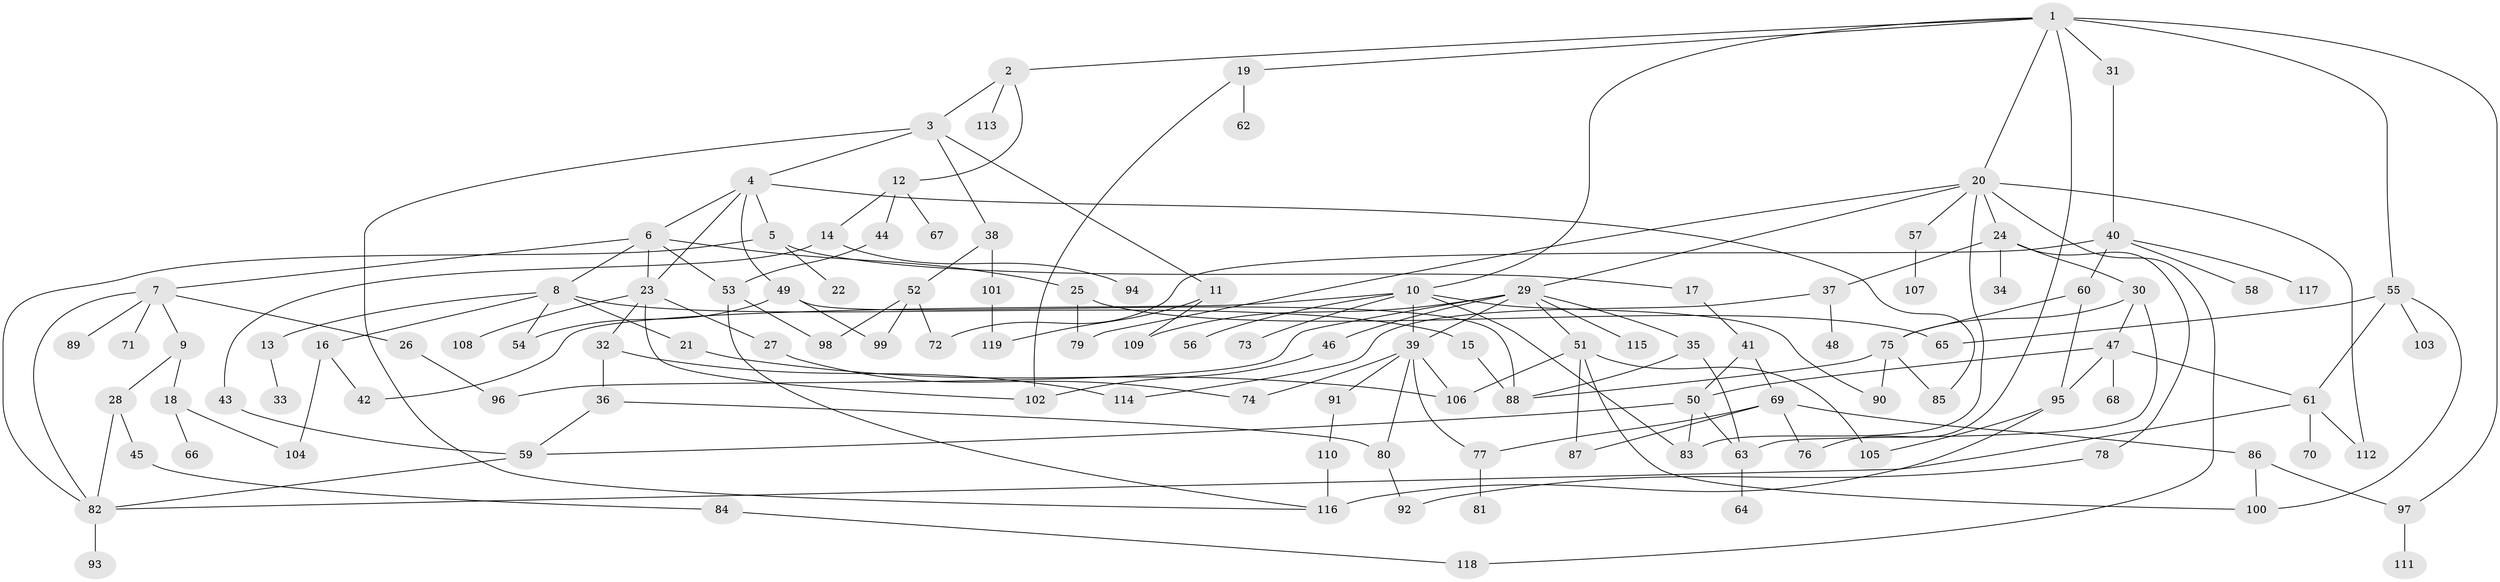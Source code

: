 // coarse degree distribution, {19: 0.02857142857142857, 4: 0.14285714285714285, 5: 0.11428571428571428, 20: 0.02857142857142857, 8: 0.02857142857142857, 2: 0.2571428571428571, 3: 0.08571428571428572, 1: 0.2571428571428571, 7: 0.02857142857142857, 6: 0.02857142857142857}
// Generated by graph-tools (version 1.1) at 2025/16/03/04/25 18:16:47]
// undirected, 119 vertices, 171 edges
graph export_dot {
graph [start="1"]
  node [color=gray90,style=filled];
  1;
  2;
  3;
  4;
  5;
  6;
  7;
  8;
  9;
  10;
  11;
  12;
  13;
  14;
  15;
  16;
  17;
  18;
  19;
  20;
  21;
  22;
  23;
  24;
  25;
  26;
  27;
  28;
  29;
  30;
  31;
  32;
  33;
  34;
  35;
  36;
  37;
  38;
  39;
  40;
  41;
  42;
  43;
  44;
  45;
  46;
  47;
  48;
  49;
  50;
  51;
  52;
  53;
  54;
  55;
  56;
  57;
  58;
  59;
  60;
  61;
  62;
  63;
  64;
  65;
  66;
  67;
  68;
  69;
  70;
  71;
  72;
  73;
  74;
  75;
  76;
  77;
  78;
  79;
  80;
  81;
  82;
  83;
  84;
  85;
  86;
  87;
  88;
  89;
  90;
  91;
  92;
  93;
  94;
  95;
  96;
  97;
  98;
  99;
  100;
  101;
  102;
  103;
  104;
  105;
  106;
  107;
  108;
  109;
  110;
  111;
  112;
  113;
  114;
  115;
  116;
  117;
  118;
  119;
  1 -- 2;
  1 -- 10;
  1 -- 19;
  1 -- 20;
  1 -- 31;
  1 -- 55;
  1 -- 97;
  1 -- 76;
  2 -- 3;
  2 -- 12;
  2 -- 113;
  3 -- 4;
  3 -- 11;
  3 -- 38;
  3 -- 116;
  4 -- 5;
  4 -- 6;
  4 -- 23;
  4 -- 49;
  4 -- 85;
  5 -- 17;
  5 -- 22;
  5 -- 82;
  6 -- 7;
  6 -- 8;
  6 -- 25;
  6 -- 53;
  6 -- 23;
  7 -- 9;
  7 -- 26;
  7 -- 71;
  7 -- 82;
  7 -- 89;
  8 -- 13;
  8 -- 15;
  8 -- 16;
  8 -- 21;
  8 -- 54;
  9 -- 18;
  9 -- 28;
  10 -- 39;
  10 -- 56;
  10 -- 73;
  10 -- 90;
  10 -- 42;
  10 -- 83;
  11 -- 119;
  11 -- 109;
  12 -- 14;
  12 -- 44;
  12 -- 67;
  13 -- 33;
  14 -- 43;
  14 -- 94;
  15 -- 88;
  16 -- 42;
  16 -- 104;
  17 -- 41;
  18 -- 66;
  18 -- 104;
  19 -- 62;
  19 -- 102;
  20 -- 24;
  20 -- 29;
  20 -- 57;
  20 -- 118;
  20 -- 79;
  20 -- 83;
  20 -- 112;
  21 -- 106;
  23 -- 27;
  23 -- 32;
  23 -- 102;
  23 -- 108;
  24 -- 30;
  24 -- 34;
  24 -- 37;
  24 -- 78;
  25 -- 79;
  25 -- 65;
  26 -- 96;
  27 -- 74;
  28 -- 45;
  28 -- 82;
  29 -- 35;
  29 -- 46;
  29 -- 51;
  29 -- 96;
  29 -- 109;
  29 -- 115;
  29 -- 39;
  30 -- 47;
  30 -- 63;
  30 -- 75;
  31 -- 40;
  32 -- 36;
  32 -- 114;
  35 -- 63;
  35 -- 88;
  36 -- 80;
  36 -- 59;
  37 -- 48;
  37 -- 114;
  38 -- 52;
  38 -- 101;
  39 -- 74;
  39 -- 91;
  39 -- 106;
  39 -- 77;
  39 -- 80;
  40 -- 58;
  40 -- 60;
  40 -- 117;
  40 -- 72;
  41 -- 69;
  41 -- 50;
  43 -- 59;
  44 -- 53;
  45 -- 84;
  46 -- 102;
  47 -- 50;
  47 -- 68;
  47 -- 95;
  47 -- 61;
  49 -- 54;
  49 -- 88;
  49 -- 99;
  50 -- 59;
  50 -- 83;
  50 -- 63;
  51 -- 100;
  51 -- 105;
  51 -- 87;
  51 -- 106;
  52 -- 72;
  52 -- 98;
  52 -- 99;
  53 -- 98;
  53 -- 116;
  55 -- 61;
  55 -- 65;
  55 -- 103;
  55 -- 100;
  57 -- 107;
  59 -- 82;
  60 -- 75;
  60 -- 95;
  61 -- 70;
  61 -- 112;
  61 -- 82;
  63 -- 64;
  69 -- 76;
  69 -- 77;
  69 -- 86;
  69 -- 87;
  75 -- 90;
  75 -- 85;
  75 -- 88;
  77 -- 81;
  78 -- 92;
  80 -- 92;
  82 -- 93;
  84 -- 118;
  86 -- 97;
  86 -- 100;
  91 -- 110;
  95 -- 116;
  95 -- 105;
  97 -- 111;
  101 -- 119;
  110 -- 116;
}
